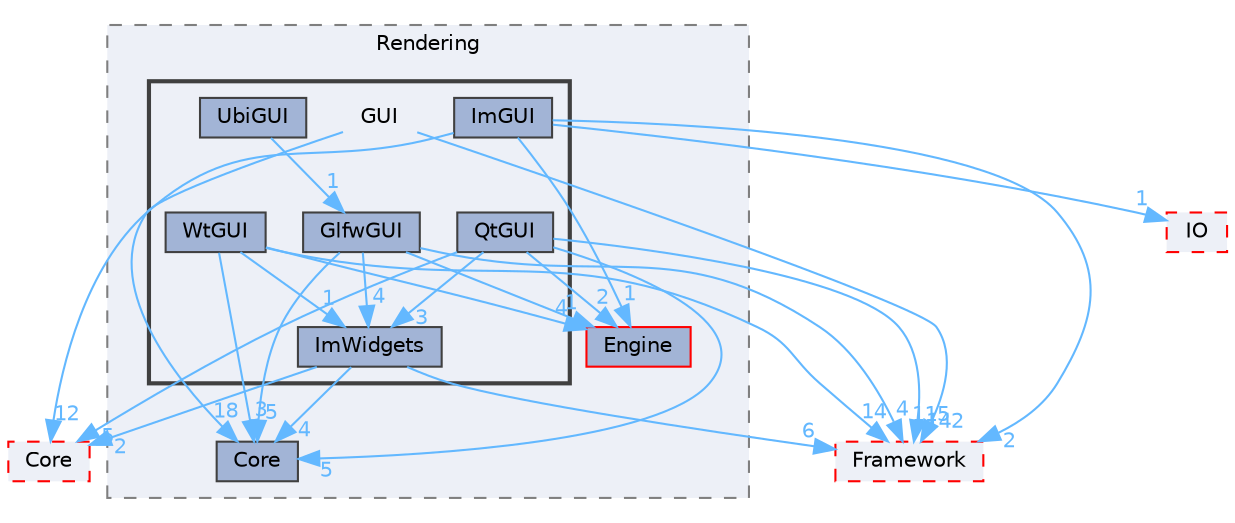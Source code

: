 digraph "D:/Peridyno/peridyno/src/Rendering/GUI"
{
 // LATEX_PDF_SIZE
  bgcolor="transparent";
  edge [fontname=Helvetica,fontsize=10,labelfontname=Helvetica,labelfontsize=10];
  node [fontname=Helvetica,fontsize=10,shape=box,height=0.2,width=0.4];
  compound=true
  subgraph clusterdir_764a12c72bc3d9052d5e3ebe390f3c27 {
    graph [ bgcolor="#edf0f7", pencolor="grey50", label="Rendering", fontname=Helvetica,fontsize=10 style="filled,dashed", URL="dir_764a12c72bc3d9052d5e3ebe390f3c27.html",tooltip=""]
  dir_3cd537332962ec87bbe379cea88b2350 [label="Engine", fillcolor="#a2b4d6", color="red", style="filled", URL="dir_3cd537332962ec87bbe379cea88b2350.html",tooltip=""];
  dir_4ad8273fa338df4f81dae295f2b3a96c [label="Core", fillcolor="#a2b4d6", color="grey25", style="filled", URL="dir_4ad8273fa338df4f81dae295f2b3a96c.html",tooltip=""];
  subgraph clusterdir_1142aa39e27f489476c1eb847f941055 {
    graph [ bgcolor="#edf0f7", pencolor="grey25", label="", fontname=Helvetica,fontsize=10 style="filled,bold", URL="dir_1142aa39e27f489476c1eb847f941055.html",tooltip=""]
    dir_1142aa39e27f489476c1eb847f941055 [shape=plaintext, label="GUI"];
  dir_b4e8764f01a270a96dfca35fda41b8eb [label="GlfwGUI", fillcolor="#a2b4d6", color="grey25", style="filled", URL="dir_b4e8764f01a270a96dfca35fda41b8eb.html",tooltip=""];
  dir_4ab75273f688a2f8ef6bdda6c8359af4 [label="ImGUI", fillcolor="#a2b4d6", color="grey25", style="filled", URL="dir_4ab75273f688a2f8ef6bdda6c8359af4.html",tooltip=""];
  dir_73f67fb364b9e775af8617ac0a28e245 [label="ImWidgets", fillcolor="#a2b4d6", color="grey25", style="filled", URL="dir_73f67fb364b9e775af8617ac0a28e245.html",tooltip=""];
  dir_3eee2bdbe428b00776105791c453f4fc [label="QtGUI", fillcolor="#a2b4d6", color="grey25", style="filled", URL="dir_3eee2bdbe428b00776105791c453f4fc.html",tooltip=""];
  dir_0aad9ce28c5306f4da92ef05aea202a2 [label="UbiGUI", fillcolor="#a2b4d6", color="grey25", style="filled", URL="dir_0aad9ce28c5306f4da92ef05aea202a2.html",tooltip=""];
  dir_d454f63ba1ea8efc3be97506fd960495 [label="WtGUI", fillcolor="#a2b4d6", color="grey25", style="filled", URL="dir_d454f63ba1ea8efc3be97506fd960495.html",tooltip=""];
  }
  }
  dir_72c161997c5186b0a4bbf39a44809cf4 [label="Framework", fillcolor="#edf0f7", color="red", style="filled,dashed", URL="dir_72c161997c5186b0a4bbf39a44809cf4.html",tooltip=""];
  dir_18ab09de471ddf4a6c726bf6f36eb1c9 [label="Core", fillcolor="#edf0f7", color="red", style="filled,dashed", URL="dir_18ab09de471ddf4a6c726bf6f36eb1c9.html",tooltip=""];
  dir_ad704191c13ee5eda64786a6ffabcfdc [label="IO", fillcolor="#edf0f7", color="red", style="filled,dashed", URL="dir_ad704191c13ee5eda64786a6ffabcfdc.html",tooltip=""];
  dir_1142aa39e27f489476c1eb847f941055->dir_4ad8273fa338df4f81dae295f2b3a96c [headlabel="18", labeldistance=1.5 headhref="dir_000030_000015.html" href="dir_000030_000015.html" color="steelblue1" fontcolor="steelblue1"];
  dir_1142aa39e27f489476c1eb847f941055->dir_72c161997c5186b0a4bbf39a44809cf4 [headlabel="142", labeldistance=1.5 headhref="dir_000030_000027.html" href="dir_000030_000027.html" color="steelblue1" fontcolor="steelblue1"];
  dir_b4e8764f01a270a96dfca35fda41b8eb->dir_3cd537332962ec87bbe379cea88b2350 [headlabel="1", labeldistance=1.5 headhref="dir_000028_000025.html" href="dir_000028_000025.html" color="steelblue1" fontcolor="steelblue1"];
  dir_b4e8764f01a270a96dfca35fda41b8eb->dir_4ad8273fa338df4f81dae295f2b3a96c [headlabel="5", labeldistance=1.5 headhref="dir_000028_000015.html" href="dir_000028_000015.html" color="steelblue1" fontcolor="steelblue1"];
  dir_b4e8764f01a270a96dfca35fda41b8eb->dir_72c161997c5186b0a4bbf39a44809cf4 [headlabel="4", labeldistance=1.5 headhref="dir_000028_000027.html" href="dir_000028_000027.html" color="steelblue1" fontcolor="steelblue1"];
  dir_b4e8764f01a270a96dfca35fda41b8eb->dir_73f67fb364b9e775af8617ac0a28e245 [headlabel="4", labeldistance=1.5 headhref="dir_000028_000035.html" href="dir_000028_000035.html" color="steelblue1" fontcolor="steelblue1"];
  dir_4ab75273f688a2f8ef6bdda6c8359af4->dir_18ab09de471ddf4a6c726bf6f36eb1c9 [headlabel="12", labeldistance=1.5 headhref="dir_000033_000014.html" href="dir_000033_000014.html" color="steelblue1" fontcolor="steelblue1"];
  dir_4ab75273f688a2f8ef6bdda6c8359af4->dir_3cd537332962ec87bbe379cea88b2350 [headlabel="1", labeldistance=1.5 headhref="dir_000033_000025.html" href="dir_000033_000025.html" color="steelblue1" fontcolor="steelblue1"];
  dir_4ab75273f688a2f8ef6bdda6c8359af4->dir_72c161997c5186b0a4bbf39a44809cf4 [headlabel="2", labeldistance=1.5 headhref="dir_000033_000027.html" href="dir_000033_000027.html" color="steelblue1" fontcolor="steelblue1"];
  dir_4ab75273f688a2f8ef6bdda6c8359af4->dir_ad704191c13ee5eda64786a6ffabcfdc [headlabel="1", labeldistance=1.5 headhref="dir_000033_000037.html" href="dir_000033_000037.html" color="steelblue1" fontcolor="steelblue1"];
  dir_73f67fb364b9e775af8617ac0a28e245->dir_18ab09de471ddf4a6c726bf6f36eb1c9 [headlabel="2", labeldistance=1.5 headhref="dir_000035_000014.html" href="dir_000035_000014.html" color="steelblue1" fontcolor="steelblue1"];
  dir_73f67fb364b9e775af8617ac0a28e245->dir_4ad8273fa338df4f81dae295f2b3a96c [headlabel="4", labeldistance=1.5 headhref="dir_000035_000015.html" href="dir_000035_000015.html" color="steelblue1" fontcolor="steelblue1"];
  dir_73f67fb364b9e775af8617ac0a28e245->dir_72c161997c5186b0a4bbf39a44809cf4 [headlabel="6", labeldistance=1.5 headhref="dir_000035_000027.html" href="dir_000035_000027.html" color="steelblue1" fontcolor="steelblue1"];
  dir_3eee2bdbe428b00776105791c453f4fc->dir_18ab09de471ddf4a6c726bf6f36eb1c9 [headlabel="5", labeldistance=1.5 headhref="dir_000071_000014.html" href="dir_000071_000014.html" color="steelblue1" fontcolor="steelblue1"];
  dir_3eee2bdbe428b00776105791c453f4fc->dir_3cd537332962ec87bbe379cea88b2350 [headlabel="2", labeldistance=1.5 headhref="dir_000071_000025.html" href="dir_000071_000025.html" color="steelblue1" fontcolor="steelblue1"];
  dir_3eee2bdbe428b00776105791c453f4fc->dir_4ad8273fa338df4f81dae295f2b3a96c [headlabel="5", labeldistance=1.5 headhref="dir_000071_000015.html" href="dir_000071_000015.html" color="steelblue1" fontcolor="steelblue1"];
  dir_3eee2bdbe428b00776105791c453f4fc->dir_72c161997c5186b0a4bbf39a44809cf4 [headlabel="115", labeldistance=1.5 headhref="dir_000071_000027.html" href="dir_000071_000027.html" color="steelblue1" fontcolor="steelblue1"];
  dir_3eee2bdbe428b00776105791c453f4fc->dir_73f67fb364b9e775af8617ac0a28e245 [headlabel="3", labeldistance=1.5 headhref="dir_000071_000035.html" href="dir_000071_000035.html" color="steelblue1" fontcolor="steelblue1"];
  dir_0aad9ce28c5306f4da92ef05aea202a2->dir_b4e8764f01a270a96dfca35fda41b8eb [headlabel="1", labeldistance=1.5 headhref="dir_000084_000028.html" href="dir_000084_000028.html" color="steelblue1" fontcolor="steelblue1"];
  dir_d454f63ba1ea8efc3be97506fd960495->dir_3cd537332962ec87bbe379cea88b2350 [headlabel="4", labeldistance=1.5 headhref="dir_000095_000025.html" href="dir_000095_000025.html" color="steelblue1" fontcolor="steelblue1"];
  dir_d454f63ba1ea8efc3be97506fd960495->dir_4ad8273fa338df4f81dae295f2b3a96c [headlabel="3", labeldistance=1.5 headhref="dir_000095_000015.html" href="dir_000095_000015.html" color="steelblue1" fontcolor="steelblue1"];
  dir_d454f63ba1ea8efc3be97506fd960495->dir_72c161997c5186b0a4bbf39a44809cf4 [headlabel="14", labeldistance=1.5 headhref="dir_000095_000027.html" href="dir_000095_000027.html" color="steelblue1" fontcolor="steelblue1"];
  dir_d454f63ba1ea8efc3be97506fd960495->dir_73f67fb364b9e775af8617ac0a28e245 [headlabel="1", labeldistance=1.5 headhref="dir_000095_000035.html" href="dir_000095_000035.html" color="steelblue1" fontcolor="steelblue1"];
}

